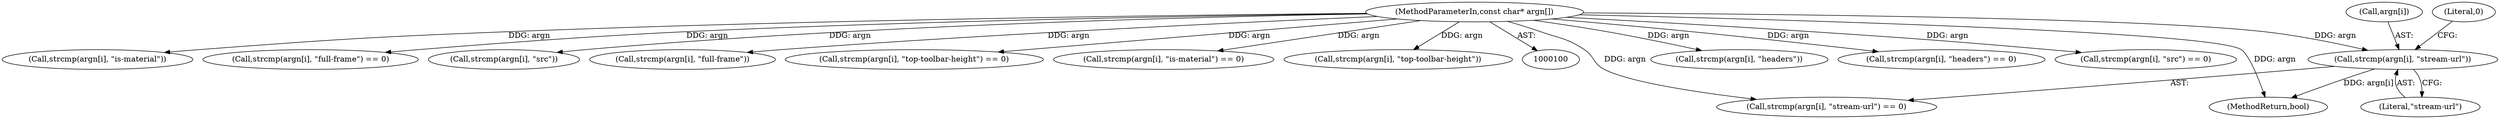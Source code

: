 digraph "0_Chrome_fff450abc4e2fb330ba700547a8e6a7b0fb90a6e@array" {
"1000224" [label="(Call,strcmp(argn[i], \"stream-url\"))"];
"1000102" [label="(MethodParameterIn,const char* argn[])"];
"1000224" [label="(Call,strcmp(argn[i], \"stream-url\"))"];
"1000238" [label="(Call,strcmp(argn[i], \"headers\"))"];
"1000229" [label="(Literal,0)"];
"1000237" [label="(Call,strcmp(argn[i], \"headers\") == 0)"];
"1000209" [label="(Call,strcmp(argn[i], \"src\") == 0)"];
"1000225" [label="(Call,argn[i])"];
"1000310" [label="(MethodReturn,bool)"];
"1000252" [label="(Call,strcmp(argn[i], \"is-material\"))"];
"1000102" [label="(MethodParameterIn,const char* argn[])"];
"1000145" [label="(Call,strcmp(argn[i], \"full-frame\") == 0)"];
"1000210" [label="(Call,strcmp(argn[i], \"src\"))"];
"1000146" [label="(Call,strcmp(argn[i], \"full-frame\"))"];
"1000223" [label="(Call,strcmp(argn[i], \"stream-url\") == 0)"];
"1000263" [label="(Call,strcmp(argn[i], \"top-toolbar-height\") == 0)"];
"1000251" [label="(Call,strcmp(argn[i], \"is-material\") == 0)"];
"1000228" [label="(Literal,\"stream-url\")"];
"1000264" [label="(Call,strcmp(argn[i], \"top-toolbar-height\"))"];
"1000224" -> "1000223"  [label="AST: "];
"1000224" -> "1000228"  [label="CFG: "];
"1000225" -> "1000224"  [label="AST: "];
"1000228" -> "1000224"  [label="AST: "];
"1000229" -> "1000224"  [label="CFG: "];
"1000224" -> "1000310"  [label="DDG: argn[i]"];
"1000102" -> "1000224"  [label="DDG: argn"];
"1000102" -> "1000100"  [label="AST: "];
"1000102" -> "1000310"  [label="DDG: argn"];
"1000102" -> "1000145"  [label="DDG: argn"];
"1000102" -> "1000146"  [label="DDG: argn"];
"1000102" -> "1000209"  [label="DDG: argn"];
"1000102" -> "1000210"  [label="DDG: argn"];
"1000102" -> "1000223"  [label="DDG: argn"];
"1000102" -> "1000237"  [label="DDG: argn"];
"1000102" -> "1000238"  [label="DDG: argn"];
"1000102" -> "1000251"  [label="DDG: argn"];
"1000102" -> "1000252"  [label="DDG: argn"];
"1000102" -> "1000263"  [label="DDG: argn"];
"1000102" -> "1000264"  [label="DDG: argn"];
}
